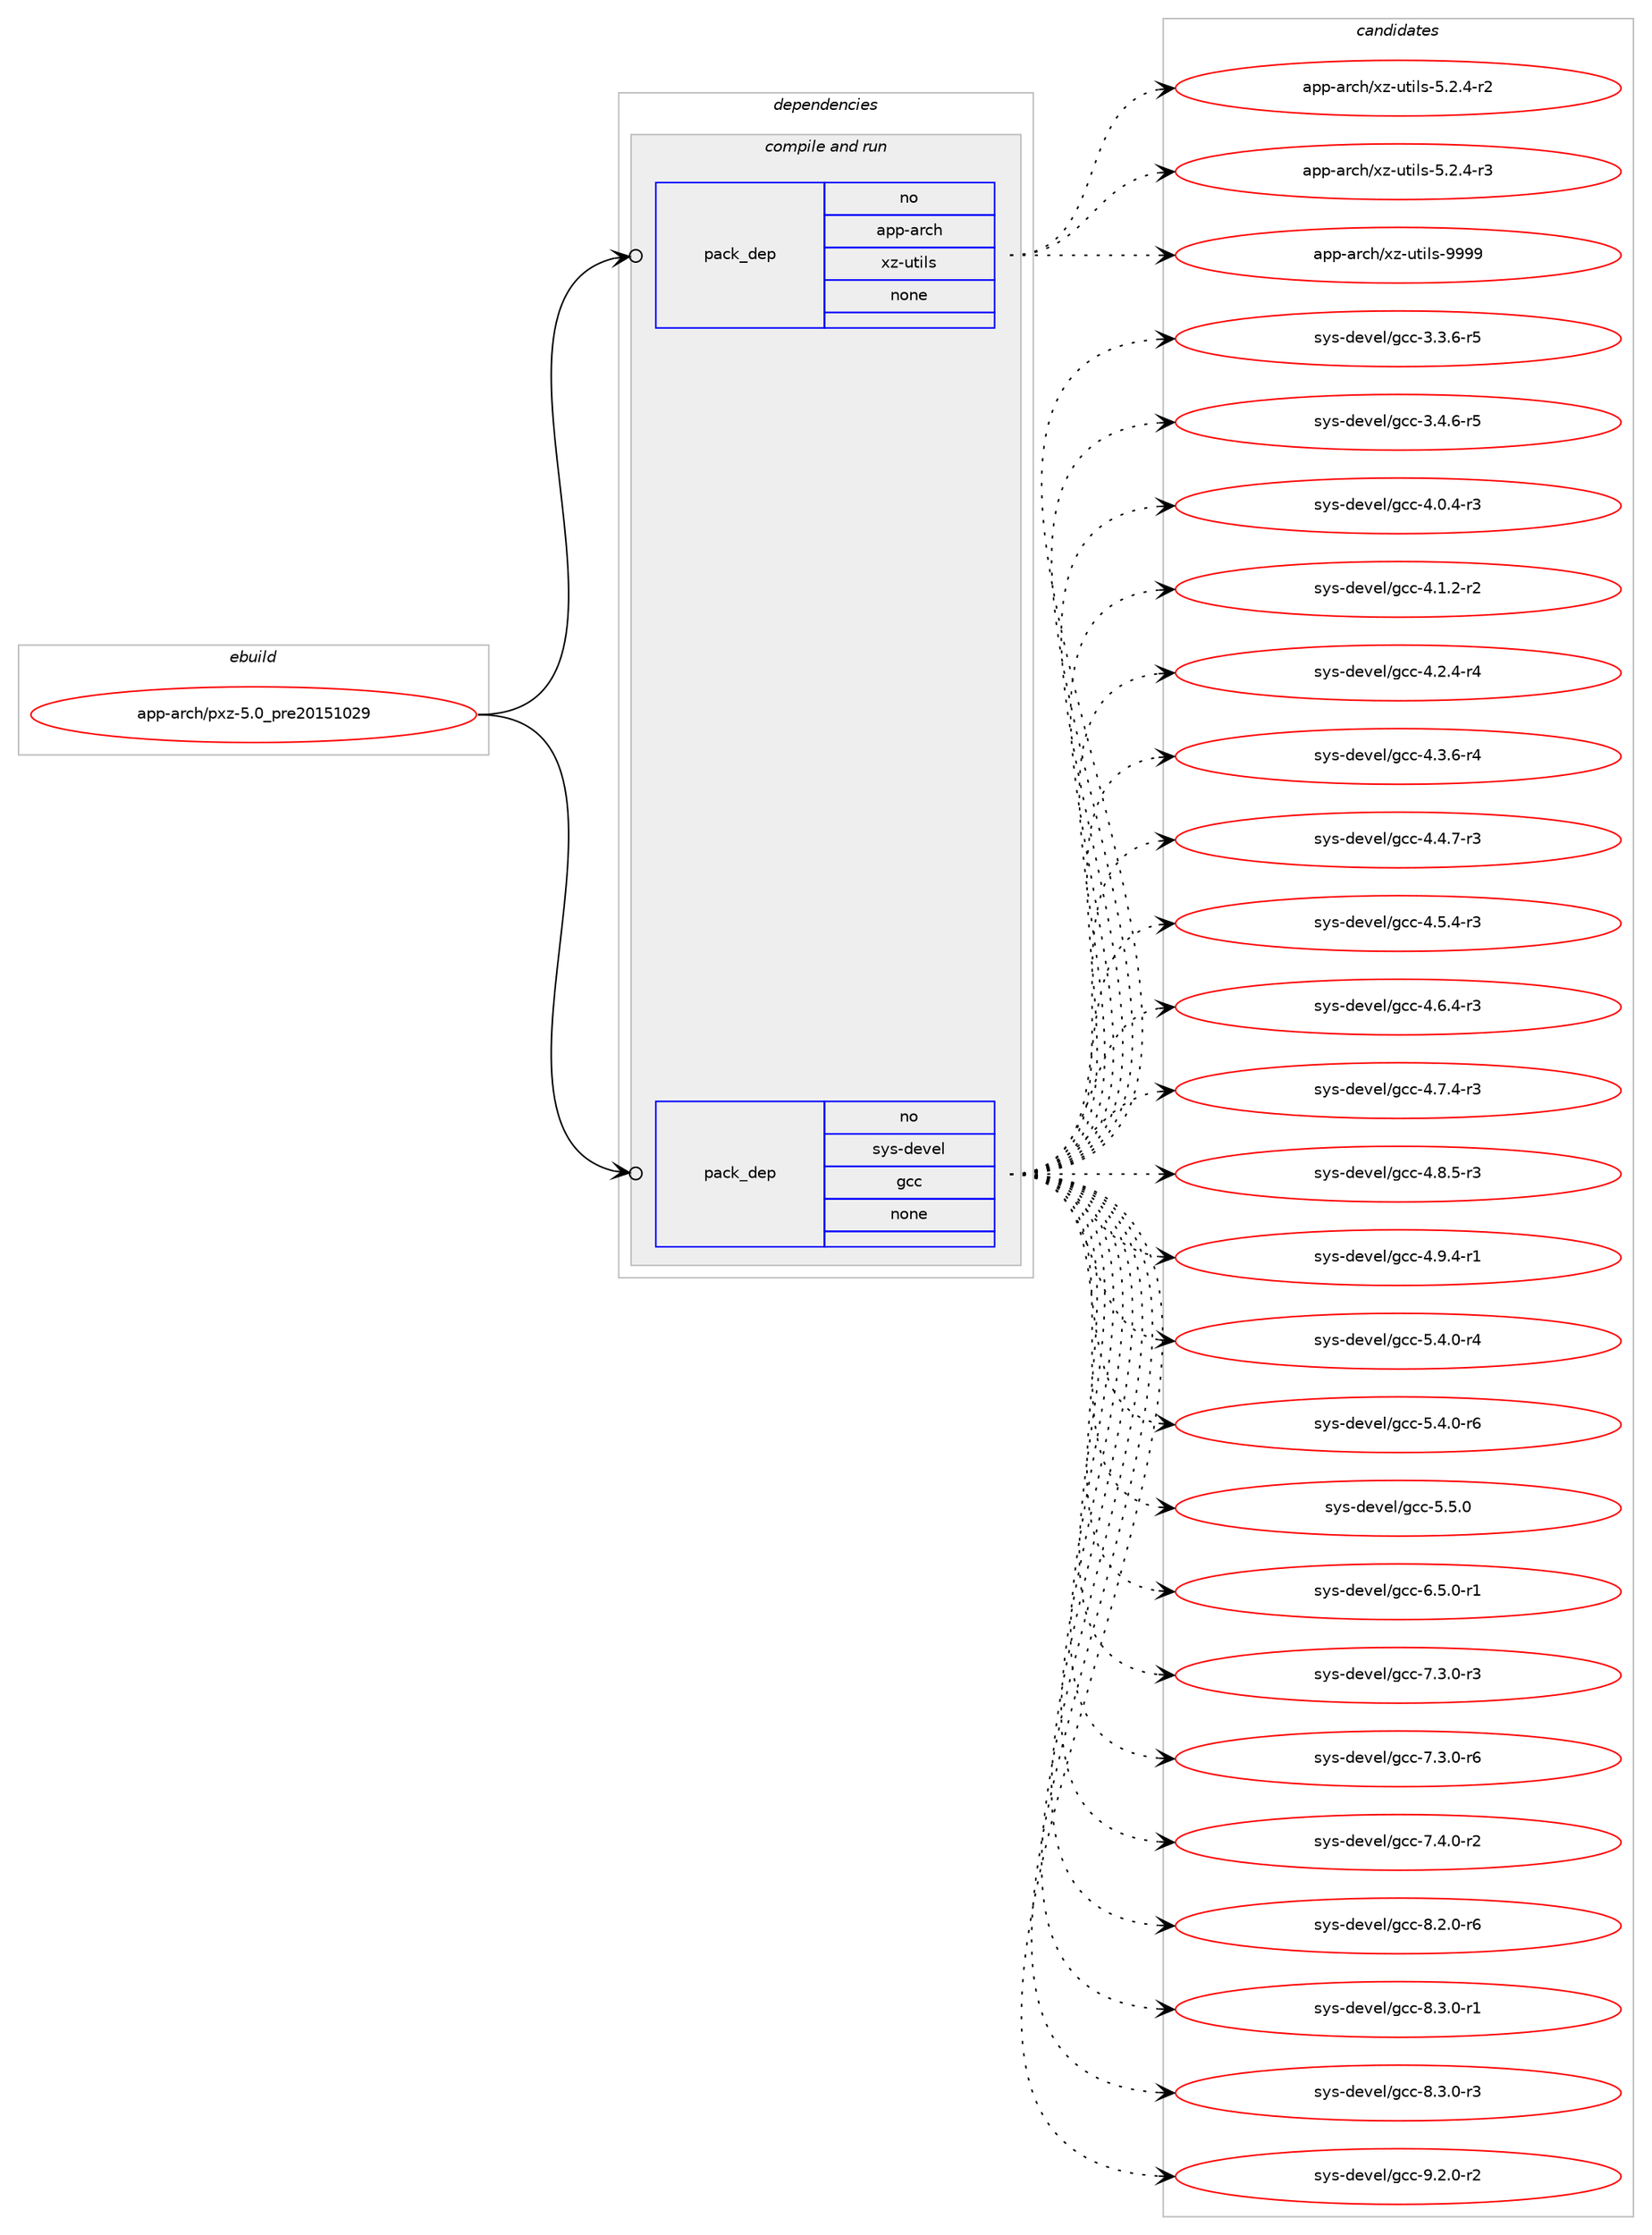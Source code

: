 digraph prolog {

# *************
# Graph options
# *************

newrank=true;
concentrate=true;
compound=true;
graph [rankdir=LR,fontname=Helvetica,fontsize=10,ranksep=1.5];#, ranksep=2.5, nodesep=0.2];
edge  [arrowhead=vee];
node  [fontname=Helvetica,fontsize=10];

# **********
# The ebuild
# **********

subgraph cluster_leftcol {
color=gray;
rank=same;
label=<<i>ebuild</i>>;
id [label="app-arch/pxz-5.0_pre20151029", color=red, width=4, href="../app-arch/pxz-5.0_pre20151029.svg"];
}

# ****************
# The dependencies
# ****************

subgraph cluster_midcol {
color=gray;
label=<<i>dependencies</i>>;
subgraph cluster_compile {
fillcolor="#eeeeee";
style=filled;
label=<<i>compile</i>>;
}
subgraph cluster_compileandrun {
fillcolor="#eeeeee";
style=filled;
label=<<i>compile and run</i>>;
subgraph pack351533 {
dependency472860 [label=<<TABLE BORDER="0" CELLBORDER="1" CELLSPACING="0" CELLPADDING="4" WIDTH="220"><TR><TD ROWSPAN="6" CELLPADDING="30">pack_dep</TD></TR><TR><TD WIDTH="110">no</TD></TR><TR><TD>app-arch</TD></TR><TR><TD>xz-utils</TD></TR><TR><TD>none</TD></TR><TR><TD></TD></TR></TABLE>>, shape=none, color=blue];
}
id:e -> dependency472860:w [weight=20,style="solid",arrowhead="odotvee"];
subgraph pack351534 {
dependency472861 [label=<<TABLE BORDER="0" CELLBORDER="1" CELLSPACING="0" CELLPADDING="4" WIDTH="220"><TR><TD ROWSPAN="6" CELLPADDING="30">pack_dep</TD></TR><TR><TD WIDTH="110">no</TD></TR><TR><TD>sys-devel</TD></TR><TR><TD>gcc</TD></TR><TR><TD>none</TD></TR><TR><TD></TD></TR></TABLE>>, shape=none, color=blue];
}
id:e -> dependency472861:w [weight=20,style="solid",arrowhead="odotvee"];
}
subgraph cluster_run {
fillcolor="#eeeeee";
style=filled;
label=<<i>run</i>>;
}
}

# **************
# The candidates
# **************

subgraph cluster_choices {
rank=same;
color=gray;
label=<<i>candidates</i>>;

subgraph choice351533 {
color=black;
nodesep=1;
choice9711211245971149910447120122451171161051081154553465046524511450 [label="app-arch/xz-utils-5.2.4-r2", color=red, width=4,href="../app-arch/xz-utils-5.2.4-r2.svg"];
choice9711211245971149910447120122451171161051081154553465046524511451 [label="app-arch/xz-utils-5.2.4-r3", color=red, width=4,href="../app-arch/xz-utils-5.2.4-r3.svg"];
choice9711211245971149910447120122451171161051081154557575757 [label="app-arch/xz-utils-9999", color=red, width=4,href="../app-arch/xz-utils-9999.svg"];
dependency472860:e -> choice9711211245971149910447120122451171161051081154553465046524511450:w [style=dotted,weight="100"];
dependency472860:e -> choice9711211245971149910447120122451171161051081154553465046524511451:w [style=dotted,weight="100"];
dependency472860:e -> choice9711211245971149910447120122451171161051081154557575757:w [style=dotted,weight="100"];
}
subgraph choice351534 {
color=black;
nodesep=1;
choice115121115451001011181011084710399994551465146544511453 [label="sys-devel/gcc-3.3.6-r5", color=red, width=4,href="../sys-devel/gcc-3.3.6-r5.svg"];
choice115121115451001011181011084710399994551465246544511453 [label="sys-devel/gcc-3.4.6-r5", color=red, width=4,href="../sys-devel/gcc-3.4.6-r5.svg"];
choice115121115451001011181011084710399994552464846524511451 [label="sys-devel/gcc-4.0.4-r3", color=red, width=4,href="../sys-devel/gcc-4.0.4-r3.svg"];
choice115121115451001011181011084710399994552464946504511450 [label="sys-devel/gcc-4.1.2-r2", color=red, width=4,href="../sys-devel/gcc-4.1.2-r2.svg"];
choice115121115451001011181011084710399994552465046524511452 [label="sys-devel/gcc-4.2.4-r4", color=red, width=4,href="../sys-devel/gcc-4.2.4-r4.svg"];
choice115121115451001011181011084710399994552465146544511452 [label="sys-devel/gcc-4.3.6-r4", color=red, width=4,href="../sys-devel/gcc-4.3.6-r4.svg"];
choice115121115451001011181011084710399994552465246554511451 [label="sys-devel/gcc-4.4.7-r3", color=red, width=4,href="../sys-devel/gcc-4.4.7-r3.svg"];
choice115121115451001011181011084710399994552465346524511451 [label="sys-devel/gcc-4.5.4-r3", color=red, width=4,href="../sys-devel/gcc-4.5.4-r3.svg"];
choice115121115451001011181011084710399994552465446524511451 [label="sys-devel/gcc-4.6.4-r3", color=red, width=4,href="../sys-devel/gcc-4.6.4-r3.svg"];
choice115121115451001011181011084710399994552465546524511451 [label="sys-devel/gcc-4.7.4-r3", color=red, width=4,href="../sys-devel/gcc-4.7.4-r3.svg"];
choice115121115451001011181011084710399994552465646534511451 [label="sys-devel/gcc-4.8.5-r3", color=red, width=4,href="../sys-devel/gcc-4.8.5-r3.svg"];
choice115121115451001011181011084710399994552465746524511449 [label="sys-devel/gcc-4.9.4-r1", color=red, width=4,href="../sys-devel/gcc-4.9.4-r1.svg"];
choice115121115451001011181011084710399994553465246484511452 [label="sys-devel/gcc-5.4.0-r4", color=red, width=4,href="../sys-devel/gcc-5.4.0-r4.svg"];
choice115121115451001011181011084710399994553465246484511454 [label="sys-devel/gcc-5.4.0-r6", color=red, width=4,href="../sys-devel/gcc-5.4.0-r6.svg"];
choice11512111545100101118101108471039999455346534648 [label="sys-devel/gcc-5.5.0", color=red, width=4,href="../sys-devel/gcc-5.5.0.svg"];
choice115121115451001011181011084710399994554465346484511449 [label="sys-devel/gcc-6.5.0-r1", color=red, width=4,href="../sys-devel/gcc-6.5.0-r1.svg"];
choice115121115451001011181011084710399994555465146484511451 [label="sys-devel/gcc-7.3.0-r3", color=red, width=4,href="../sys-devel/gcc-7.3.0-r3.svg"];
choice115121115451001011181011084710399994555465146484511454 [label="sys-devel/gcc-7.3.0-r6", color=red, width=4,href="../sys-devel/gcc-7.3.0-r6.svg"];
choice115121115451001011181011084710399994555465246484511450 [label="sys-devel/gcc-7.4.0-r2", color=red, width=4,href="../sys-devel/gcc-7.4.0-r2.svg"];
choice115121115451001011181011084710399994556465046484511454 [label="sys-devel/gcc-8.2.0-r6", color=red, width=4,href="../sys-devel/gcc-8.2.0-r6.svg"];
choice115121115451001011181011084710399994556465146484511449 [label="sys-devel/gcc-8.3.0-r1", color=red, width=4,href="../sys-devel/gcc-8.3.0-r1.svg"];
choice115121115451001011181011084710399994556465146484511451 [label="sys-devel/gcc-8.3.0-r3", color=red, width=4,href="../sys-devel/gcc-8.3.0-r3.svg"];
choice115121115451001011181011084710399994557465046484511450 [label="sys-devel/gcc-9.2.0-r2", color=red, width=4,href="../sys-devel/gcc-9.2.0-r2.svg"];
dependency472861:e -> choice115121115451001011181011084710399994551465146544511453:w [style=dotted,weight="100"];
dependency472861:e -> choice115121115451001011181011084710399994551465246544511453:w [style=dotted,weight="100"];
dependency472861:e -> choice115121115451001011181011084710399994552464846524511451:w [style=dotted,weight="100"];
dependency472861:e -> choice115121115451001011181011084710399994552464946504511450:w [style=dotted,weight="100"];
dependency472861:e -> choice115121115451001011181011084710399994552465046524511452:w [style=dotted,weight="100"];
dependency472861:e -> choice115121115451001011181011084710399994552465146544511452:w [style=dotted,weight="100"];
dependency472861:e -> choice115121115451001011181011084710399994552465246554511451:w [style=dotted,weight="100"];
dependency472861:e -> choice115121115451001011181011084710399994552465346524511451:w [style=dotted,weight="100"];
dependency472861:e -> choice115121115451001011181011084710399994552465446524511451:w [style=dotted,weight="100"];
dependency472861:e -> choice115121115451001011181011084710399994552465546524511451:w [style=dotted,weight="100"];
dependency472861:e -> choice115121115451001011181011084710399994552465646534511451:w [style=dotted,weight="100"];
dependency472861:e -> choice115121115451001011181011084710399994552465746524511449:w [style=dotted,weight="100"];
dependency472861:e -> choice115121115451001011181011084710399994553465246484511452:w [style=dotted,weight="100"];
dependency472861:e -> choice115121115451001011181011084710399994553465246484511454:w [style=dotted,weight="100"];
dependency472861:e -> choice11512111545100101118101108471039999455346534648:w [style=dotted,weight="100"];
dependency472861:e -> choice115121115451001011181011084710399994554465346484511449:w [style=dotted,weight="100"];
dependency472861:e -> choice115121115451001011181011084710399994555465146484511451:w [style=dotted,weight="100"];
dependency472861:e -> choice115121115451001011181011084710399994555465146484511454:w [style=dotted,weight="100"];
dependency472861:e -> choice115121115451001011181011084710399994555465246484511450:w [style=dotted,weight="100"];
dependency472861:e -> choice115121115451001011181011084710399994556465046484511454:w [style=dotted,weight="100"];
dependency472861:e -> choice115121115451001011181011084710399994556465146484511449:w [style=dotted,weight="100"];
dependency472861:e -> choice115121115451001011181011084710399994556465146484511451:w [style=dotted,weight="100"];
dependency472861:e -> choice115121115451001011181011084710399994557465046484511450:w [style=dotted,weight="100"];
}
}

}
